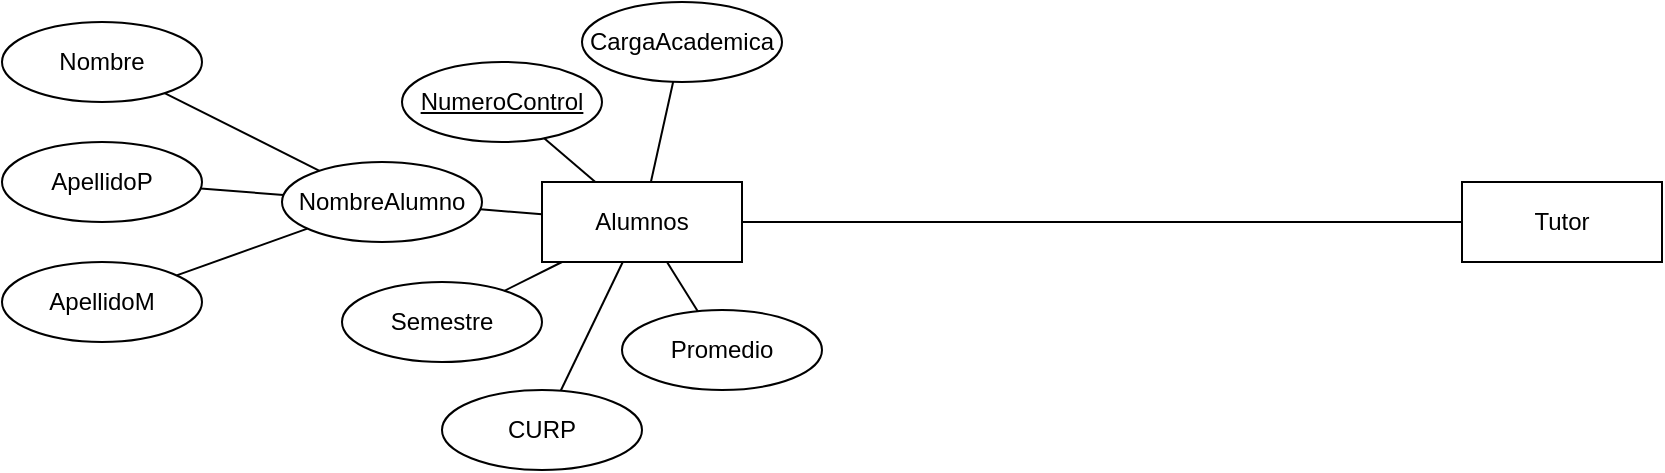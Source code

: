 <mxfile>
    <diagram id="A1nnFJIRTgJkZ1pNWUXM" name="Page-1">
        <mxGraphModel dx="1492" dy="800" grid="1" gridSize="10" guides="1" tooltips="1" connect="1" arrows="1" fold="1" page="1" pageScale="1" pageWidth="1169" pageHeight="827" math="0" shadow="0">
            <root>
                <mxCell id="0"/>
                <mxCell id="1" parent="0"/>
                <mxCell id="2" value="Alumnos" style="whiteSpace=wrap;html=1;align=center;" parent="1" vertex="1">
                    <mxGeometry x="300" y="290" width="100" height="40" as="geometry"/>
                </mxCell>
                <mxCell id="3" value="CargaAcademica" style="ellipse;whiteSpace=wrap;html=1;align=center;" parent="1" vertex="1">
                    <mxGeometry x="320" y="200" width="100" height="40" as="geometry"/>
                </mxCell>
                <mxCell id="4" value="NumeroControl" style="ellipse;whiteSpace=wrap;html=1;align=center;fontStyle=4;" parent="1" vertex="1">
                    <mxGeometry x="230" y="230" width="100" height="40" as="geometry"/>
                </mxCell>
                <mxCell id="5" value="Promedio" style="ellipse;whiteSpace=wrap;html=1;align=center;" parent="1" vertex="1">
                    <mxGeometry x="340" y="354" width="100" height="40" as="geometry"/>
                </mxCell>
                <mxCell id="6" value="Semestre" style="ellipse;whiteSpace=wrap;html=1;align=center;" parent="1" vertex="1">
                    <mxGeometry x="200" y="340" width="100" height="40" as="geometry"/>
                </mxCell>
                <mxCell id="7" value="CURP" style="ellipse;whiteSpace=wrap;html=1;align=center;" parent="1" vertex="1">
                    <mxGeometry x="250" y="394" width="100" height="40" as="geometry"/>
                </mxCell>
                <mxCell id="8" value="NombreAlumno" style="ellipse;whiteSpace=wrap;html=1;align=center;" parent="1" vertex="1">
                    <mxGeometry x="170" y="280" width="100" height="40" as="geometry"/>
                </mxCell>
                <mxCell id="9" value="Nombre&lt;br&gt;" style="ellipse;whiteSpace=wrap;html=1;align=center;" parent="1" vertex="1">
                    <mxGeometry x="30" y="210" width="100" height="40" as="geometry"/>
                </mxCell>
                <mxCell id="10" value="ApellidoP" style="ellipse;whiteSpace=wrap;html=1;align=center;" parent="1" vertex="1">
                    <mxGeometry x="30" y="270" width="100" height="40" as="geometry"/>
                </mxCell>
                <mxCell id="11" value="ApellidoM" style="ellipse;whiteSpace=wrap;html=1;align=center;" parent="1" vertex="1">
                    <mxGeometry x="30" y="330" width="100" height="40" as="geometry"/>
                </mxCell>
                <mxCell id="12" value="" style="endArrow=none;html=1;rounded=0;" parent="1" source="11" target="8" edge="1">
                    <mxGeometry relative="1" as="geometry">
                        <mxPoint x="740" y="390" as="sourcePoint"/>
                        <mxPoint x="900" y="390" as="targetPoint"/>
                    </mxGeometry>
                </mxCell>
                <mxCell id="13" value="" style="endArrow=none;html=1;rounded=0;" parent="1" source="10" target="8" edge="1">
                    <mxGeometry relative="1" as="geometry">
                        <mxPoint x="740" y="390" as="sourcePoint"/>
                        <mxPoint x="230" y="310" as="targetPoint"/>
                    </mxGeometry>
                </mxCell>
                <mxCell id="14" value="" style="endArrow=none;html=1;rounded=0;" parent="1" source="9" target="8" edge="1">
                    <mxGeometry relative="1" as="geometry">
                        <mxPoint x="740" y="390" as="sourcePoint"/>
                        <mxPoint x="900" y="390" as="targetPoint"/>
                    </mxGeometry>
                </mxCell>
                <mxCell id="15" value="" style="endArrow=none;html=1;rounded=0;" parent="1" source="8" target="2" edge="1">
                    <mxGeometry relative="1" as="geometry">
                        <mxPoint x="740" y="390" as="sourcePoint"/>
                        <mxPoint x="900" y="390" as="targetPoint"/>
                    </mxGeometry>
                </mxCell>
                <mxCell id="16" value="" style="endArrow=none;html=1;rounded=0;" parent="1" source="6" target="2" edge="1">
                    <mxGeometry relative="1" as="geometry">
                        <mxPoint x="740" y="390" as="sourcePoint"/>
                        <mxPoint x="900" y="390" as="targetPoint"/>
                    </mxGeometry>
                </mxCell>
                <mxCell id="17" value="" style="endArrow=none;html=1;rounded=0;" parent="1" source="4" target="2" edge="1">
                    <mxGeometry relative="1" as="geometry">
                        <mxPoint x="740" y="390" as="sourcePoint"/>
                        <mxPoint x="900" y="390" as="targetPoint"/>
                    </mxGeometry>
                </mxCell>
                <mxCell id="18" value="" style="endArrow=none;html=1;rounded=0;" parent="1" source="3" target="2" edge="1">
                    <mxGeometry relative="1" as="geometry">
                        <mxPoint x="740" y="390" as="sourcePoint"/>
                        <mxPoint x="900" y="390" as="targetPoint"/>
                    </mxGeometry>
                </mxCell>
                <mxCell id="19" value="" style="endArrow=none;html=1;rounded=0;" parent="1" source="7" target="2" edge="1">
                    <mxGeometry relative="1" as="geometry">
                        <mxPoint x="740" y="390" as="sourcePoint"/>
                        <mxPoint x="900" y="390" as="targetPoint"/>
                    </mxGeometry>
                </mxCell>
                <mxCell id="20" value="" style="endArrow=none;html=1;rounded=0;" parent="1" source="2" target="5" edge="1">
                    <mxGeometry relative="1" as="geometry">
                        <mxPoint x="740" y="390" as="sourcePoint"/>
                        <mxPoint x="900" y="390" as="targetPoint"/>
                    </mxGeometry>
                </mxCell>
                <mxCell id="21" value="Tutor" style="whiteSpace=wrap;html=1;align=center;" parent="1" vertex="1">
                    <mxGeometry x="760" y="290" width="100" height="40" as="geometry"/>
                </mxCell>
                <mxCell id="23" value="" style="endArrow=none;html=1;rounded=0;" parent="1" source="2" target="21" edge="1">
                    <mxGeometry relative="1" as="geometry">
                        <mxPoint x="390" y="310" as="sourcePoint"/>
                        <mxPoint x="550" y="310" as="targetPoint"/>
                    </mxGeometry>
                </mxCell>
            </root>
        </mxGraphModel>
    </diagram>
</mxfile>
